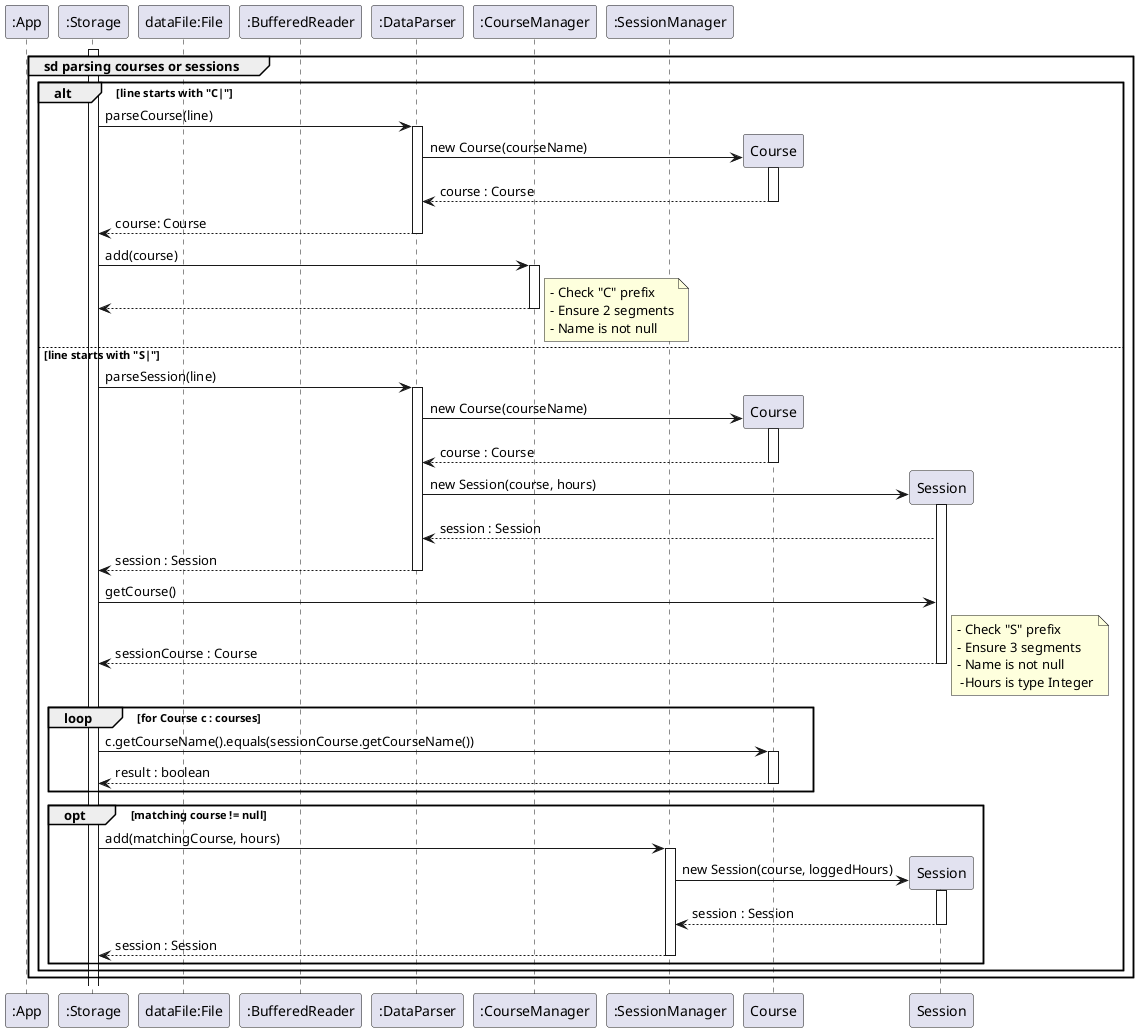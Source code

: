 @startuml
'https://plantuml.com/sequence-diagram

participant ":App" as App
participant ":Storage" as Storage

participant "dataFile:File" as File
participant ":BufferedReader" as BR
participant ":DataParser" as Parser
participant ":CourseManager" as CM
participant ":SessionManager" as SM

group sd parsing courses or sessions
    activate Storage
    alt line starts with "C|"
            Storage -> Parser: parseCourse(line)
            activate Parser

            Parser -> Course**: new Course(courseName)
            activate Course
            Course --> Parser: course : Course
            deactivate Course

            Parser --> Storage: course: Course
            deactivate Parser

            Storage -> CM: add(course)
            activate CM
            CM --> Storage
            deactivate CM

            note right: - Check "C" prefix\n- Ensure 2 segments\n- Name is not null

        else line starts with "S|"

            Storage -> Parser: parseSession(line)
            activate Parser

            Parser -> Course**: new Course(courseName)
            activate Course
            Course --> Parser: course : Course
            deactivate Course

            Parser -> Session**: new Session(course, hours)
            activate Session
            Session --> Parser: session : Session

            Parser --> Storage: session : Session
            deactivate Parser

            Storage -> Session: getCourse()
            Session --> Storage: sessionCourse : Course
            deactivate Session

            note right: - Check "S" prefix\n- Ensure 3 segments\n- Name is not null\n -Hours is type Integer

            loop for Course c : courses

            Storage -> Course: c.getCourseName().equals(sessionCourse.getCourseName())
            activate Course
            Course --> Storage: result : boolean
            deactivate Course

            end

            opt matching course != null
                Storage -> SM: add(matchingCourse, hours)
                activate SM
                SM -> Session**: new Session(course, loggedHours)
                activate Session
                Session --> SM: session : Session
                deactivate Session
                SM --> Storage: session : Session
                deactivate SM
            end

        end
    end
@enduml